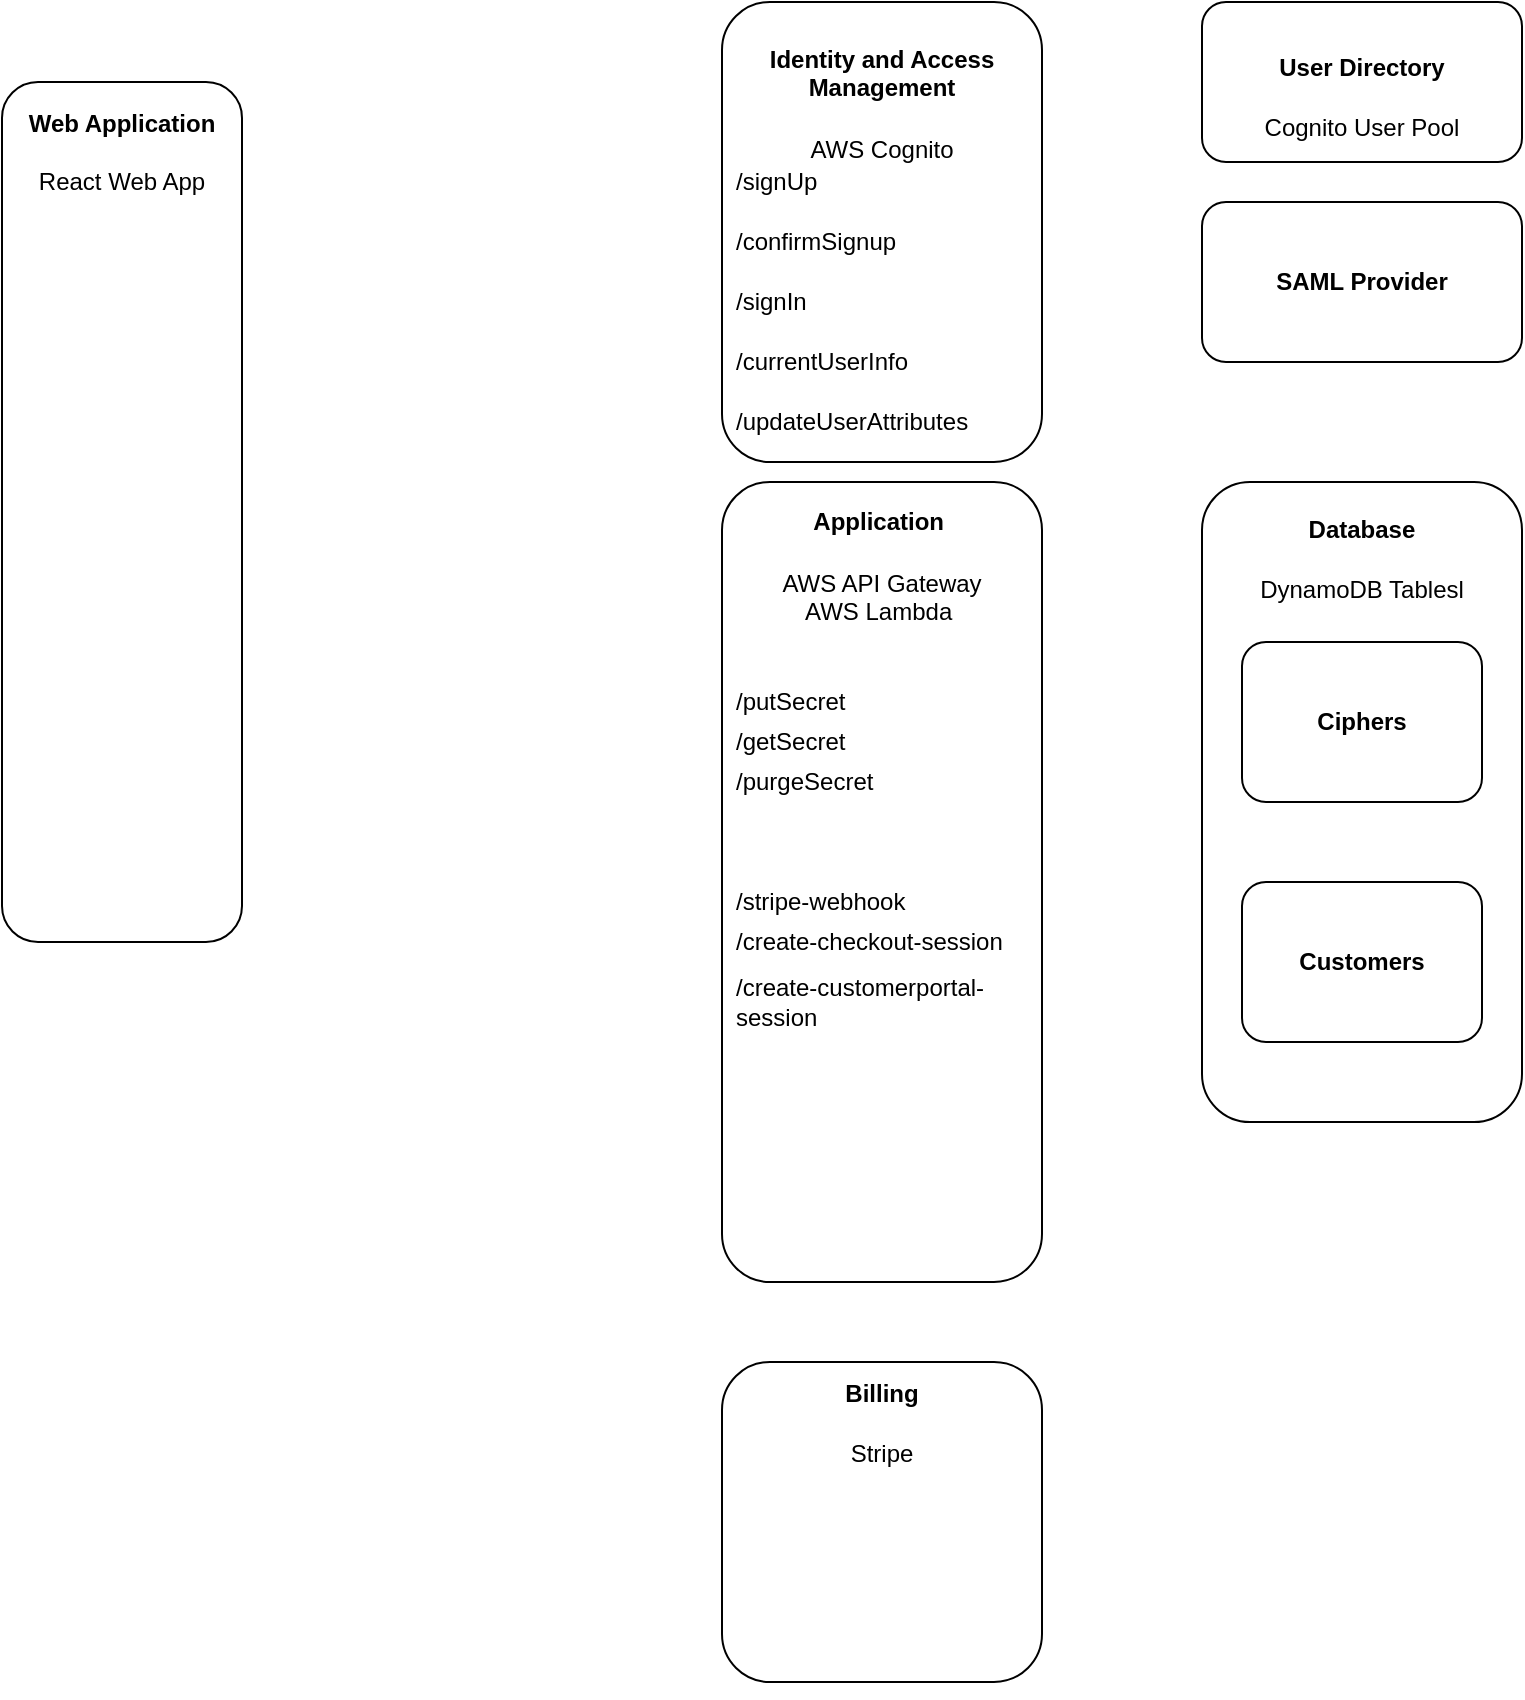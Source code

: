 <mxfile version="13.9.7" type="github" pages="5">
  <diagram id="Hv6Z0Z-jgz0hXXmfDjHY" name="Application Architecture">
    <mxGraphModel dx="679" dy="572" grid="1" gridSize="10" guides="1" tooltips="1" connect="1" arrows="1" fold="1" page="1" pageScale="1" pageWidth="850" pageHeight="1100" math="0" shadow="0">
      <root>
        <mxCell id="0" />
        <mxCell id="1" parent="0" />
        <mxCell id="rAYTz6jgHJq_qLiI7_aH-13" value="&lt;h4&gt;Identity and Access Management&lt;/h4&gt;AWS Cognito&lt;br&gt;&lt;br&gt;&lt;br&gt;&lt;br&gt;&lt;br&gt;&lt;br&gt;&lt;br&gt;&lt;br&gt;&lt;br&gt;&lt;br&gt;&lt;br&gt;" style="rounded=1;whiteSpace=wrap;html=1;rotation=0;" parent="1" vertex="1">
          <mxGeometry x="400" width="160" height="230" as="geometry" />
        </mxCell>
        <mxCell id="rAYTz6jgHJq_qLiI7_aH-3" value="&lt;h4&gt;Billing&lt;/h4&gt;Stripe&lt;br&gt;&lt;br&gt;&lt;br&gt;&lt;br&gt;&lt;br&gt;&lt;br&gt;&lt;br&gt;&lt;br&gt;&lt;br&gt;" style="rounded=1;whiteSpace=wrap;html=1;rotation=0;" parent="1" vertex="1">
          <mxGeometry x="400" y="680" width="160" height="160" as="geometry" />
        </mxCell>
        <mxCell id="rAYTz6jgHJq_qLiI7_aH-6" value="&lt;h4&gt;Application&amp;nbsp;&lt;/h4&gt;AWS API Gateway&lt;br&gt;AWS Lambda&amp;nbsp;&lt;br&gt;&lt;br&gt;&lt;br&gt;&lt;br&gt;&lt;br&gt;&lt;br&gt;&lt;br&gt;&lt;br&gt;&lt;br&gt;&lt;br&gt;&lt;br&gt;&lt;br&gt;&lt;br&gt;&lt;br&gt;&lt;br&gt;&lt;br&gt;&lt;br&gt;&lt;br&gt;&lt;br&gt;&lt;br&gt;&lt;br&gt;&lt;br&gt;&lt;br&gt;&lt;br&gt;" style="rounded=1;whiteSpace=wrap;html=1;rotation=0;" parent="1" vertex="1">
          <mxGeometry x="400" y="240" width="160" height="400" as="geometry" />
        </mxCell>
        <mxCell id="rAYTz6jgHJq_qLiI7_aH-10" value="/signUp" style="text;html=1;strokeColor=none;fillColor=none;align=left;verticalAlign=middle;whiteSpace=wrap;rounded=0;" parent="1" vertex="1">
          <mxGeometry x="405" y="80" width="40" height="20" as="geometry" />
        </mxCell>
        <mxCell id="rAYTz6jgHJq_qLiI7_aH-21" value="/confirmSignup" style="text;html=1;strokeColor=none;fillColor=none;align=left;verticalAlign=middle;whiteSpace=wrap;rounded=0;" parent="1" vertex="1">
          <mxGeometry x="405" y="110" width="40" height="20" as="geometry" />
        </mxCell>
        <mxCell id="rAYTz6jgHJq_qLiI7_aH-22" value="/signIn" style="text;html=1;strokeColor=none;fillColor=none;align=left;verticalAlign=middle;whiteSpace=wrap;rounded=0;" parent="1" vertex="1">
          <mxGeometry x="405" y="140" width="40" height="20" as="geometry" />
        </mxCell>
        <mxCell id="rAYTz6jgHJq_qLiI7_aH-23" value="&lt;h4&gt;User Directory&lt;/h4&gt;Cognito User Pool" style="rounded=1;whiteSpace=wrap;html=1;rotation=0;" parent="1" vertex="1">
          <mxGeometry x="640" width="160" height="80" as="geometry" />
        </mxCell>
        <mxCell id="rAYTz6jgHJq_qLiI7_aH-24" value="&lt;div&gt;&lt;b&gt;Web Application&lt;/b&gt;&lt;/div&gt;&lt;div&gt;&lt;b&gt;&lt;br&gt;&lt;/b&gt;&lt;/div&gt;&lt;div&gt;React Web App&lt;/div&gt;&lt;div&gt;&lt;br&gt;&lt;/div&gt;&lt;div&gt;&lt;br&gt;&lt;/div&gt;&lt;div&gt;&lt;br&gt;&lt;/div&gt;&lt;div&gt;&lt;br&gt;&lt;/div&gt;&lt;div&gt;&lt;br&gt;&lt;/div&gt;&lt;div&gt;&lt;br&gt;&lt;/div&gt;&lt;div&gt;&lt;br&gt;&lt;/div&gt;&lt;div&gt;&lt;br&gt;&lt;/div&gt;&lt;div&gt;&lt;br&gt;&lt;/div&gt;&lt;div&gt;&lt;br&gt;&lt;/div&gt;&lt;div&gt;&lt;br&gt;&lt;/div&gt;&lt;div&gt;&lt;br&gt;&lt;/div&gt;&lt;div&gt;&lt;br&gt;&lt;/div&gt;&lt;div&gt;&lt;br&gt;&lt;/div&gt;&lt;div&gt;&lt;br&gt;&lt;/div&gt;&lt;div&gt;&lt;br&gt;&lt;/div&gt;&lt;div&gt;&lt;br&gt;&lt;/div&gt;&lt;div&gt;&lt;br&gt;&lt;/div&gt;&lt;div&gt;&lt;br&gt;&lt;/div&gt;&lt;div&gt;&lt;br&gt;&lt;/div&gt;&lt;div&gt;&lt;br&gt;&lt;/div&gt;&lt;div&gt;&lt;br&gt;&lt;/div&gt;&lt;div&gt;&lt;br&gt;&lt;/div&gt;&lt;div&gt;&lt;br&gt;&lt;/div&gt;&lt;div&gt;&lt;br&gt;&lt;/div&gt;" style="rounded=1;whiteSpace=wrap;html=1;align=center;" parent="1" vertex="1">
          <mxGeometry x="40" y="40" width="120" height="430" as="geometry" />
        </mxCell>
        <mxCell id="rAYTz6jgHJq_qLiI7_aH-28" value="&lt;h4&gt;Database&lt;/h4&gt;DynamoDB Tablesl&lt;br&gt;&lt;br&gt;&lt;br&gt;&lt;br&gt;&lt;br&gt;&lt;br&gt;&lt;br&gt;&lt;br&gt;&lt;br&gt;&lt;br&gt;&lt;br&gt;&lt;br&gt;&lt;br&gt;&lt;br&gt;&lt;br&gt;&lt;br&gt;&lt;br&gt;&lt;br&gt;&lt;br&gt;" style="rounded=1;whiteSpace=wrap;html=1;rotation=0;" parent="1" vertex="1">
          <mxGeometry x="640" y="240" width="160" height="320" as="geometry" />
        </mxCell>
        <mxCell id="_rLPY60AcB8KLhZ8MVNL-1" value="&lt;h4&gt;Ciphers&lt;/h4&gt;" style="rounded=1;whiteSpace=wrap;html=1;rotation=0;" parent="1" vertex="1">
          <mxGeometry x="660" y="320" width="120" height="80" as="geometry" />
        </mxCell>
        <mxCell id="_rLPY60AcB8KLhZ8MVNL-2" value="&lt;h4&gt;Customers&lt;/h4&gt;" style="rounded=1;whiteSpace=wrap;html=1;rotation=0;" parent="1" vertex="1">
          <mxGeometry x="660" y="440" width="120" height="80" as="geometry" />
        </mxCell>
        <mxCell id="CP3uooLWyoKTAAhPnvAy-1" value="&lt;h4&gt;SAML Provider&lt;/h4&gt;" style="rounded=1;whiteSpace=wrap;html=1;rotation=0;" parent="1" vertex="1">
          <mxGeometry x="640" y="100" width="160" height="80" as="geometry" />
        </mxCell>
        <mxCell id="HtaPsJCZTVptxdijYcUO-7" value="/putSecret" style="text;html=1;strokeColor=none;fillColor=none;align=left;verticalAlign=middle;whiteSpace=wrap;rounded=0;" parent="1" vertex="1">
          <mxGeometry x="405" y="340" width="40" height="20" as="geometry" />
        </mxCell>
        <mxCell id="HtaPsJCZTVptxdijYcUO-8" value="/getSecret" style="text;html=1;strokeColor=none;fillColor=none;align=left;verticalAlign=middle;whiteSpace=wrap;rounded=0;" parent="1" vertex="1">
          <mxGeometry x="405" y="360" width="40" height="20" as="geometry" />
        </mxCell>
        <mxCell id="HtaPsJCZTVptxdijYcUO-9" value="/purgeSecret" style="text;html=1;strokeColor=none;fillColor=none;align=left;verticalAlign=middle;whiteSpace=wrap;rounded=0;" parent="1" vertex="1">
          <mxGeometry x="405" y="380" width="40" height="20" as="geometry" />
        </mxCell>
        <mxCell id="HtaPsJCZTVptxdijYcUO-10" value="/create-checkout-session" style="text;html=1;strokeColor=none;fillColor=none;align=left;verticalAlign=middle;whiteSpace=wrap;rounded=0;" parent="1" vertex="1">
          <mxGeometry x="405" y="460" width="145" height="20" as="geometry" />
        </mxCell>
        <mxCell id="HtaPsJCZTVptxdijYcUO-12" value="/currentUserInfo" style="text;html=1;strokeColor=none;fillColor=none;align=left;verticalAlign=middle;whiteSpace=wrap;rounded=0;" parent="1" vertex="1">
          <mxGeometry x="405" y="170" width="40" height="20" as="geometry" />
        </mxCell>
        <mxCell id="HtaPsJCZTVptxdijYcUO-16" value="/updateUserAttributes" style="text;html=1;strokeColor=none;fillColor=none;align=left;verticalAlign=middle;whiteSpace=wrap;rounded=0;" parent="1" vertex="1">
          <mxGeometry x="405" y="200" width="40" height="20" as="geometry" />
        </mxCell>
        <mxCell id="avt5vIIPCPfY_CYcahbM-1" value="/create-customerportal-session" style="text;html=1;strokeColor=none;fillColor=none;align=left;verticalAlign=middle;whiteSpace=wrap;rounded=0;" parent="1" vertex="1">
          <mxGeometry x="405" y="490" width="145" height="20" as="geometry" />
        </mxCell>
        <mxCell id="avt5vIIPCPfY_CYcahbM-2" value="/stripe-webhook" style="text;html=1;strokeColor=none;fillColor=none;align=left;verticalAlign=middle;whiteSpace=wrap;rounded=0;" parent="1" vertex="1">
          <mxGeometry x="405" y="440" width="145" height="20" as="geometry" />
        </mxCell>
      </root>
    </mxGraphModel>
  </diagram>
  <diagram id="meiobIrOe3v6sIiOFs1T" name="Customer Signup Workflow">
    <mxGraphModel dx="679" dy="572" grid="1" gridSize="10" guides="1" tooltips="1" connect="1" arrows="1" fold="1" page="1" pageScale="1" pageWidth="850" pageHeight="1100" math="0" shadow="0">
      <root>
        <mxCell id="_9yXxtEjR1OTdAbJsEgE-0" />
        <mxCell id="_9yXxtEjR1OTdAbJsEgE-1" parent="_9yXxtEjR1OTdAbJsEgE-0" />
        <mxCell id="KRTxZYGXJsxzrHXSowZi-0" value="Customer Signup Workflow" style="text;html=1;align=left;verticalAlign=middle;resizable=0;points=[];autosize=1;fontStyle=1" vertex="1" parent="_9yXxtEjR1OTdAbJsEgE-1">
          <mxGeometry x="120" y="40" width="170" height="20" as="geometry" />
        </mxCell>
        <mxCell id="KRTxZYGXJsxzrHXSowZi-1" value="&lt;div style=&quot;text-align: left&quot;&gt;Signup.js&lt;/div&gt;&lt;div style=&quot;text-align: left&quot;&gt;&amp;nbsp; &amp;nbsp;Create Cognito customer&lt;/div&gt;&lt;div style=&quot;text-align: left&quot;&gt;&amp;nbsp; &amp;nbsp;Validate E-mail&lt;/div&gt;&lt;br&gt;&lt;div&gt;&lt;div&gt;&lt;div style=&quot;text-align: left&quot;&gt;E-mail matches existing Domain?&lt;/div&gt;&lt;/div&gt;&lt;/div&gt;&lt;div style=&quot;text-align: left&quot;&gt;&amp;nbsp; &amp;nbsp; Yes - Job done - redirect to /&lt;br&gt;&lt;/div&gt;&lt;div style=&quot;text-align: left&quot;&gt;&lt;br&gt;&lt;/div&gt;&lt;div style=&quot;text-align: left&quot;&gt;&amp;nbsp; &amp;nbsp; No -&amp;nbsp;&lt;/div&gt;&lt;div style=&quot;text-align: left&quot;&gt;&amp;nbsp; &amp;nbsp; &amp;nbsp; &amp;nbsp; &amp;nbsp; &amp;nbsp;Call create-checkout-session (pass e-mail)&lt;/div&gt;&lt;div style=&quot;text-align: left&quot;&gt;&amp;nbsp; &amp;nbsp; &amp;nbsp; &amp;nbsp; &amp;nbsp; &amp;nbsp;Stripe redirects to /success?sessionId=n&lt;/div&gt;&lt;div style=&quot;text-align: left&quot;&gt;&amp;nbsp; &amp;nbsp; &amp;nbsp; &amp;nbsp; &amp;nbsp; &amp;nbsp;Call checkout-session serverless function&lt;/div&gt;&lt;div style=&quot;text-align: left&quot;&gt;&amp;nbsp; &amp;nbsp; &amp;nbsp; &amp;nbsp; &amp;nbsp; &amp;nbsp;Display Loader / Spinner&lt;/div&gt;&lt;div style=&quot;text-align: left&quot;&gt;&lt;br&gt;&lt;/div&gt;&lt;div style=&quot;text-align: left&quot;&gt;&amp;nbsp; &amp;nbsp; &amp;nbsp; &amp;nbsp; &amp;nbsp; checkout-session serverless function&lt;/div&gt;&lt;div style=&quot;text-align: left&quot;&gt;&amp;nbsp; &amp;nbsp; &amp;nbsp; &amp;nbsp; &amp;nbsp; &amp;nbsp; &amp;nbsp; &amp;nbsp; &amp;nbsp;Call Cognito Auth.updateUserAttributes&lt;/div&gt;&lt;div style=&quot;text-align: left&quot;&gt;&amp;nbsp; &amp;nbsp; &amp;nbsp; &amp;nbsp; &amp;nbsp; &amp;nbsp; &amp;nbsp; &amp;nbsp; &amp;nbsp; &amp;nbsp; &amp;nbsp; &amp;nbsp; add stripeCustomerId&lt;/div&gt;&lt;div style=&quot;text-align: left&quot;&gt;&amp;nbsp; &amp;nbsp; &amp;nbsp; &amp;nbsp; &amp;nbsp; &amp;nbsp; &amp;nbsp; &amp;nbsp; &amp;nbsp; &amp;nbsp; &amp;nbsp; &amp;nbsp; suscriptionName&lt;/div&gt;&lt;div style=&quot;text-align: left&quot;&gt;&amp;nbsp; &amp;nbsp; &amp;nbsp; &amp;nbsp; &amp;nbsp; &amp;nbsp; &amp;nbsp; &amp;nbsp; &amp;nbsp; &amp;nbsp; &amp;nbsp; &amp;nbsp; subscriptionActiveToDate (or whatever this is called)&lt;/div&gt;&lt;div style=&quot;text-align: left&quot;&gt;&amp;nbsp; &amp;nbsp; &amp;nbsp; &amp;nbsp; &amp;nbsp; &amp;nbsp; &amp;nbsp; &amp;nbsp; &amp;nbsp; &amp;nbsp; &amp;nbsp; &amp;nbsp; isBillingAdmin=true&lt;/div&gt;&lt;div style=&quot;text-align: left&quot;&gt;&amp;nbsp; &amp;nbsp; &amp;nbsp; &amp;nbsp; &amp;nbsp; &amp;nbsp; &amp;nbsp; &amp;nbsp; &amp;nbsp; &amp;nbsp; &amp;nbsp; &amp;nbsp; IsUserAdmin=true&lt;/div&gt;&lt;div style=&quot;text-align: left&quot;&gt;&amp;nbsp; &amp;nbsp; &amp;nbsp; &amp;nbsp; &amp;nbsp; &amp;nbsp; &amp;nbsp; &amp;nbsp; &amp;nbsp;Redirect to /Settings?sessionId=n&lt;/div&gt;&lt;div style=&quot;text-align: left&quot;&gt;&lt;br&gt;&lt;/div&gt;&lt;div style=&quot;text-align: left&quot;&gt;&amp;nbsp; &amp;nbsp; &amp;nbsp; &amp;nbsp; &amp;nbsp; &amp;nbsp; &amp;nbsp; &amp;nbsp; Display &#39;Manage Account&#39; Button&lt;/div&gt;&lt;div style=&quot;text-align: left&quot;&gt;&amp;nbsp; &amp;nbsp; &amp;nbsp; &amp;nbsp; &amp;nbsp; &amp;nbsp; &amp;nbsp; &amp;nbsp; &amp;nbsp; &amp;nbsp; &amp;nbsp; &amp;nbsp; onClick(call create-portal-session)&lt;/div&gt;&lt;div style=&quot;text-align: left&quot;&gt;&lt;br&gt;&lt;/div&gt;&lt;div style=&quot;text-align: left&quot;&gt;&lt;br&gt;&lt;/div&gt;" style="text;html=1;align=center;verticalAlign=middle;resizable=0;points=[];autosize=1;" vertex="1" parent="_9yXxtEjR1OTdAbJsEgE-1">
          <mxGeometry x="120" y="80" width="370" height="370" as="geometry" />
        </mxCell>
      </root>
    </mxGraphModel>
  </diagram>
  <diagram id="NxciisnmmN84hfSMXkzs" name="CICD">
    <mxGraphModel dx="946" dy="662" grid="1" gridSize="10" guides="1" tooltips="1" connect="1" arrows="1" fold="1" page="1" pageScale="1" pageWidth="850" pageHeight="1100" math="0" shadow="0">
      <root>
        <mxCell id="5weoIt8CV3_sYMo1khrZ-0" />
        <mxCell id="5weoIt8CV3_sYMo1khrZ-1" parent="5weoIt8CV3_sYMo1khrZ-0" />
        <mxCell id="gUvDCBEUuUBYy2Yh0ItH-0" value="&lt;h4&gt;Seed.run&lt;/h4&gt;&lt;div&gt;pipeline: development&amp;nbsp;&lt;/div&gt;&lt;a target=&quot;_blank&quot; href=&quot;https://ryqb0azfd7.execute-api.ap-southeast-2.amazonaws.com/dev&quot; style=&quot;box-sizing: border-box ; color: rgb(46 , 45 , 51) ; text-decoration: none ; transition: 0.3s ; font-family: &amp;#34;rubik&amp;#34; , sans-serif ; text-align: left&quot;&gt;&lt;font style=&quot;font-size: 12px&quot;&gt;ryqb0azfd7.execute-api.ap-southeast-2.amazonaws.com/dev&lt;/font&gt;&lt;/a&gt;&lt;div&gt;&lt;br&gt;&lt;/div&gt;&lt;div&gt;pipeline: production (manual deploy)&lt;/div&gt;&lt;div&gt;qnsed5flsh.execute-api.ap-southeast-2.amazonaws.com/prod&lt;br&gt;&lt;/div&gt;" style="rounded=1;whiteSpace=wrap;html=1;rotation=0;" parent="5weoIt8CV3_sYMo1khrZ-1" vertex="1">
          <mxGeometry x="320" y="320" width="520" height="200" as="geometry" />
        </mxCell>
        <mxCell id="gUvDCBEUuUBYy2Yh0ItH-1" value="&lt;h4&gt;GitHub&lt;/h4&gt;&lt;br&gt;&lt;br&gt;&lt;br&gt;&lt;br&gt;&lt;br&gt;&lt;br&gt;&lt;br&gt;&lt;br&gt;&lt;br&gt;&lt;br&gt;&lt;br&gt;&lt;br&gt;&lt;br&gt;&lt;br&gt;&lt;br&gt;&lt;br&gt;" style="rounded=1;whiteSpace=wrap;html=1;rotation=0;" parent="5weoIt8CV3_sYMo1khrZ-1" vertex="1">
          <mxGeometry x="40" y="120" width="240" height="440" as="geometry" />
        </mxCell>
        <mxCell id="gUvDCBEUuUBYy2Yh0ItH-2" value="&lt;h4&gt;Secret-Sharer-Client Repo&lt;/h4&gt;&lt;div&gt;branch: master&lt;/div&gt;&lt;div&gt;branch: dev-branch&lt;/div&gt;" style="rounded=1;whiteSpace=wrap;html=1;rotation=0;" parent="5weoIt8CV3_sYMo1khrZ-1" vertex="1">
          <mxGeometry x="80" y="200" width="160" height="80" as="geometry" />
        </mxCell>
        <mxCell id="gUvDCBEUuUBYy2Yh0ItH-3" value="&lt;h4&gt;Secret-Sharer-Server Repo&lt;/h4&gt;&lt;div&gt;branch: master&lt;/div&gt;" style="rounded=1;whiteSpace=wrap;html=1;rotation=0;" parent="5weoIt8CV3_sYMo1khrZ-1" vertex="1">
          <mxGeometry x="80" y="320" width="160" height="200" as="geometry" />
        </mxCell>
        <mxCell id="gUvDCBEUuUBYy2Yh0ItH-4" value="&lt;h4&gt;Netlify&lt;/h4&gt;&amp;nbsp; &amp;nbsp; &amp;nbsp; &amp;nbsp; &amp;nbsp; &amp;nbsp; &amp;nbsp; &amp;nbsp; &amp;nbsp; &amp;nbsp; &amp;nbsp; &amp;nbsp; &amp;nbsp; &amp;nbsp; &amp;nbsp; &amp;nbsp; &amp;nbsp; &amp;nbsp; &amp;nbsp; &amp;nbsp; &amp;nbsp; &amp;nbsp; &amp;nbsp; &amp;nbsp; &amp;nbsp; &amp;nbsp; &amp;nbsp; &amp;nbsp; &amp;nbsp; &amp;nbsp; &amp;nbsp; &amp;nbsp; &amp;nbsp; &amp;nbsp; &amp;nbsp; &amp;nbsp; &amp;nbsp; &amp;nbsp; &amp;nbsp; &amp;nbsp; &amp;nbsp; &amp;nbsp; &amp;nbsp; &amp;nbsp; &amp;nbsp; &amp;nbsp;https://master--secret-sharer.netlify.app&lt;br&gt;&lt;div&gt;&lt;div&gt;&lt;div&gt;&lt;div&gt;&lt;div&gt;&lt;div&gt;&lt;div&gt;&lt;div&gt;&lt;div&gt;&lt;div&gt;&amp;nbsp; &amp;nbsp; &amp;nbsp; &amp;nbsp; &amp;nbsp; &amp;nbsp; &amp;nbsp; &amp;nbsp; &amp;nbsp; &amp;nbsp; &amp;nbsp; &amp;nbsp; &amp;nbsp; &amp;nbsp; &amp;nbsp; &amp;nbsp; &amp;nbsp; &amp;nbsp; &amp;nbsp; &amp;nbsp; &amp;nbsp; &amp;nbsp; &amp;nbsp; &amp;nbsp; &amp;nbsp; &amp;nbsp; &amp;nbsp; &amp;nbsp; &amp;nbsp; &amp;nbsp; &amp;nbsp; &amp;nbsp; &amp;nbsp; &amp;nbsp; &amp;nbsp; &amp;nbsp; &amp;nbsp; &amp;nbsp; &amp;nbsp; &amp;nbsp; &amp;nbsp; &amp;nbsp; &amp;nbsp;https:/dev-branch--secret-sharer.netlify.app&lt;/div&gt;&lt;/div&gt;&lt;/div&gt;&lt;/div&gt;&lt;/div&gt;&lt;/div&gt;&lt;/div&gt;&lt;/div&gt;&lt;/div&gt;&lt;/div&gt;" style="rounded=1;whiteSpace=wrap;html=1;rotation=0;" parent="5weoIt8CV3_sYMo1khrZ-1" vertex="1">
          <mxGeometry x="320" y="200" width="520" height="80" as="geometry" />
        </mxCell>
        <mxCell id="gUvDCBEUuUBYy2Yh0ItH-7" value="&lt;h4&gt;Cloudflare&lt;/h4&gt;&lt;div&gt;CNAME&lt;/div&gt;&lt;div&gt;shhh.link&lt;/div&gt;master--secret-sharer.netlify.app&lt;div&gt;&amp;nbsp;&lt;/div&gt;" style="rounded=1;whiteSpace=wrap;html=1;rotation=0;" parent="5weoIt8CV3_sYMo1khrZ-1" vertex="1">
          <mxGeometry x="590" y="80" width="250" height="80" as="geometry" />
        </mxCell>
      </root>
    </mxGraphModel>
  </diagram>
  <diagram id="8XQlMVYwTLiwBFjd8v2O" name="Mgmt &amp; Reporting">
    <mxGraphModel dx="679" dy="572" grid="1" gridSize="10" guides="1" tooltips="1" connect="1" arrows="1" fold="1" page="1" pageScale="1" pageWidth="850" pageHeight="1100" math="0" shadow="0">
      <root>
        <mxCell id="kYcK-3j_SrmOTwIYCgRn-0" />
        <mxCell id="kYcK-3j_SrmOTwIYCgRn-1" parent="kYcK-3j_SrmOTwIYCgRn-0" />
        <mxCell id="4YO0bs2g4u5x8FvCbHhL-0" value="&lt;h4&gt;Serverless.com&lt;/h4&gt;&lt;div&gt;Serverless Usage and Statistics&lt;/div&gt;" style="rounded=1;whiteSpace=wrap;html=1;rotation=0;" parent="kYcK-3j_SrmOTwIYCgRn-1" vertex="1">
          <mxGeometry x="160" y="680" width="520" height="80" as="geometry" />
        </mxCell>
        <mxCell id="4YO0bs2g4u5x8FvCbHhL-4" value="&lt;h4&gt;Sentry.io&lt;/h4&gt;React Web Application Usage, Statistics and Bug Tracking" style="rounded=1;whiteSpace=wrap;html=1;rotation=0;" parent="kYcK-3j_SrmOTwIYCgRn-1" vertex="1">
          <mxGeometry x="160" y="560" width="520" height="80" as="geometry" />
        </mxCell>
        <mxCell id="4YO0bs2g4u5x8FvCbHhL-5" value="&lt;h4&gt;Cloudflare&lt;/h4&gt;&lt;div&gt;DNS and WAF Management, Usage and Statistics&lt;/div&gt;&lt;div&gt;&amp;nbsp;&lt;/div&gt;" style="rounded=1;whiteSpace=wrap;html=1;rotation=0;" parent="kYcK-3j_SrmOTwIYCgRn-1" vertex="1">
          <mxGeometry x="160" y="80" width="520" height="80" as="geometry" />
        </mxCell>
        <mxCell id="4YO0bs2g4u5x8FvCbHhL-6" value="&lt;h4&gt;Amazonaws.com&lt;/h4&gt;&lt;div&gt;DynamoDB, Cognito, API Gateway &amp;amp; Lambda Management, Usage and Statistics&lt;/div&gt;" style="rounded=1;whiteSpace=wrap;html=1;rotation=0;" parent="kYcK-3j_SrmOTwIYCgRn-1" vertex="1">
          <mxGeometry x="160" y="800" width="520" height="80" as="geometry" />
        </mxCell>
        <mxCell id="4YO0bs2g4u5x8FvCbHhL-7" value="&lt;h4&gt;Github.com&lt;/h4&gt;Code Repository Management, Usage and Statistics" style="rounded=1;whiteSpace=wrap;html=1;rotation=0;" parent="kYcK-3j_SrmOTwIYCgRn-1" vertex="1">
          <mxGeometry x="160" y="200" width="520" height="80" as="geometry" />
        </mxCell>
        <mxCell id="4YO0bs2g4u5x8FvCbHhL-8" value="&lt;h4&gt;Seed.run&lt;/h4&gt;&lt;div&gt;Serverless Backend Continuous Integration / Deployment Management&lt;/div&gt;" style="rounded=1;whiteSpace=wrap;html=1;rotation=0;" parent="kYcK-3j_SrmOTwIYCgRn-1" vertex="1">
          <mxGeometry x="160" y="440" width="520" height="80" as="geometry" />
        </mxCell>
        <mxCell id="4YO0bs2g4u5x8FvCbHhL-9" value="&lt;h4&gt;Netlify.com&lt;/h4&gt;Web Application Continuous Integration / Deployment Managment" style="rounded=1;whiteSpace=wrap;html=1;rotation=0;" parent="kYcK-3j_SrmOTwIYCgRn-1" vertex="1">
          <mxGeometry x="160" y="320" width="520" height="80" as="geometry" />
        </mxCell>
      </root>
    </mxGraphModel>
  </diagram>
  <diagram id="ktrm1AF7MMYaVzFN94N8" name="References">
    <mxGraphModel dx="679" dy="572" grid="1" gridSize="10" guides="1" tooltips="1" connect="1" arrows="1" fold="1" page="1" pageScale="1" pageWidth="850" pageHeight="1100" math="0" shadow="0">
      <root>
        <mxCell id="GUHfuzDCQo2xxeLJagS3-0" />
        <mxCell id="GUHfuzDCQo2xxeLJagS3-1" parent="GUHfuzDCQo2xxeLJagS3-0" />
        <UserObject label="https://stripe.com/docs/billing/subscriptions/integrating-customer-portal" link="https://stripe.com/docs/billing/subscriptions/integrating-customer-portal" id="GUHfuzDCQo2xxeLJagS3-3">
          <mxCell style="text;html=1;align=center;verticalAlign=middle;resizable=0;points=[];autosize=1;" parent="GUHfuzDCQo2xxeLJagS3-1" vertex="1">
            <mxGeometry x="120" y="480" width="390" height="20" as="geometry" />
          </mxCell>
        </UserObject>
        <UserObject label="https://stripe.com/docs/webhooks/integration-builder" link="https://stripe.com/docs/webhooks/integration-builder" id="GWS15qCUytG4cjWKH32i-0">
          <mxCell style="text;whiteSpace=wrap;html=1;" parent="GUHfuzDCQo2xxeLJagS3-1" vertex="1">
            <mxGeometry x="125" y="510" width="300" height="30" as="geometry" />
          </mxCell>
        </UserObject>
        <UserObject label="https://stripe.com/docs/billing/subscriptions/checkout/fixed-price" link="https://stripe.com/docs/billing/subscriptions/checkout/fixed-price" id="GWS15qCUytG4cjWKH32i-1">
          <mxCell style="text;whiteSpace=wrap;html=1;" parent="GUHfuzDCQo2xxeLJagS3-1" vertex="1">
            <mxGeometry x="125" y="420" width="360" height="30" as="geometry" />
          </mxCell>
        </UserObject>
        <UserObject label="https://github.com/stripe-samples/checkout-single-subscription" link="https://github.com/stripe-samples/checkout-single-subscription" id="GWS15qCUytG4cjWKH32i-2">
          <mxCell style="text;whiteSpace=wrap;html=1;" parent="GUHfuzDCQo2xxeLJagS3-1" vertex="1">
            <mxGeometry x="125" y="450" width="360" height="30" as="geometry" />
          </mxCell>
        </UserObject>
        <mxCell id="GWS15qCUytG4cjWKH32i-3" value="Billing" style="text;html=1;align=center;verticalAlign=middle;resizable=0;points=[];autosize=1;" parent="GUHfuzDCQo2xxeLJagS3-1" vertex="1">
          <mxGeometry x="120" y="400" width="50" height="20" as="geometry" />
        </mxCell>
      </root>
    </mxGraphModel>
  </diagram>
</mxfile>
